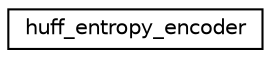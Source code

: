 digraph "Graphical Class Hierarchy"
{
  edge [fontname="Helvetica",fontsize="10",labelfontname="Helvetica",labelfontsize="10"];
  node [fontname="Helvetica",fontsize="10",shape=record];
  rankdir="LR";
  Node1 [label="huff_entropy_encoder",height=0.2,width=0.4,color="black", fillcolor="white", style="filled",URL="$structhuff__entropy__encoder.html"];
}
